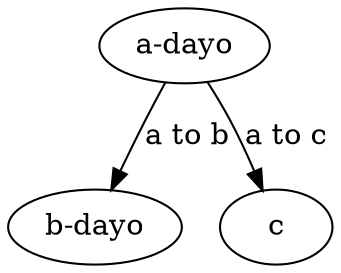 digraph {
    a[label="a-dayo"];
    b[label="b-dayo"];

    a->b[label="a to b"];
    a->c[label="a to c"];
}